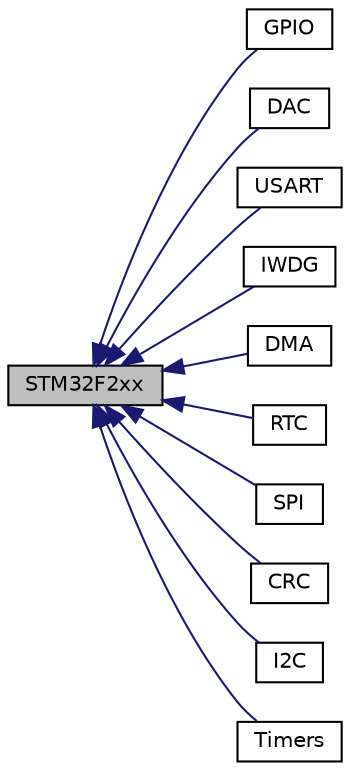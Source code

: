 digraph "STM32F2xx"
{
  edge [fontname="Helvetica",fontsize="10",labelfontname="Helvetica",labelfontsize="10"];
  node [fontname="Helvetica",fontsize="10",shape=record];
  rankdir=LR;
  Node4 [label="GPIO",height=0.2,width=0.4,color="black", fillcolor="white", style="filled",URL="$group__gpio__file.html",tooltip="libopencm3 STM32F2xx General Purpose I/O"];
  Node0 [label="STM32F2xx",height=0.2,width=0.4,color="black", fillcolor="grey75", style="filled" fontcolor="black"];
  Node2 [label="DAC",height=0.2,width=0.4,color="black", fillcolor="white", style="filled",URL="$group__dac__file.html",tooltip="libopencm3 STM32F2xx DAC"];
  Node10 [label="USART",height=0.2,width=0.4,color="black", fillcolor="white", style="filled",URL="$group__usart__file.html",tooltip="libopencm3 STM32F2xx USART"];
  Node6 [label="IWDG",height=0.2,width=0.4,color="black", fillcolor="white", style="filled",URL="$group__iwdg__file.html",tooltip="libopencm3 STM32F2xx Independent Watchdog Timer"];
  Node3 [label="DMA",height=0.2,width=0.4,color="black", fillcolor="white", style="filled",URL="$group__dma__file.html",tooltip="libopencm3 STM32F2xx DMA"];
  Node7 [label="RTC",height=0.2,width=0.4,color="black", fillcolor="white", style="filled",URL="$group__rtc__file.html",tooltip="libopencm3 STM32F2xx RTC"];
  Node8 [label="SPI",height=0.2,width=0.4,color="black", fillcolor="white", style="filled",URL="$group__spi__file.html",tooltip="libopencm3 STM32F2xx SPI"];
  Node1 [label="CRC",height=0.2,width=0.4,color="black", fillcolor="white", style="filled",URL="$group__crc__file.html",tooltip="libopencm3 STM32F2xx CRC"];
  Node5 [label="I2C",height=0.2,width=0.4,color="black", fillcolor="white", style="filled",URL="$group__i2c__file.html",tooltip="libopencm3 STM32F2xx I2C"];
  Node9 [label="Timers",height=0.2,width=0.4,color="black", fillcolor="white", style="filled",URL="$group__timer__file.html",tooltip="libopencm3 STM32F2xx Timers"];
  Node0->Node1 [shape=plaintext, color="midnightblue", dir="back", style="solid"];
  Node0->Node2 [shape=plaintext, color="midnightblue", dir="back", style="solid"];
  Node0->Node3 [shape=plaintext, color="midnightblue", dir="back", style="solid"];
  Node0->Node4 [shape=plaintext, color="midnightblue", dir="back", style="solid"];
  Node0->Node5 [shape=plaintext, color="midnightblue", dir="back", style="solid"];
  Node0->Node6 [shape=plaintext, color="midnightblue", dir="back", style="solid"];
  Node0->Node7 [shape=plaintext, color="midnightblue", dir="back", style="solid"];
  Node0->Node8 [shape=plaintext, color="midnightblue", dir="back", style="solid"];
  Node0->Node9 [shape=plaintext, color="midnightblue", dir="back", style="solid"];
  Node0->Node10 [shape=plaintext, color="midnightblue", dir="back", style="solid"];
}

